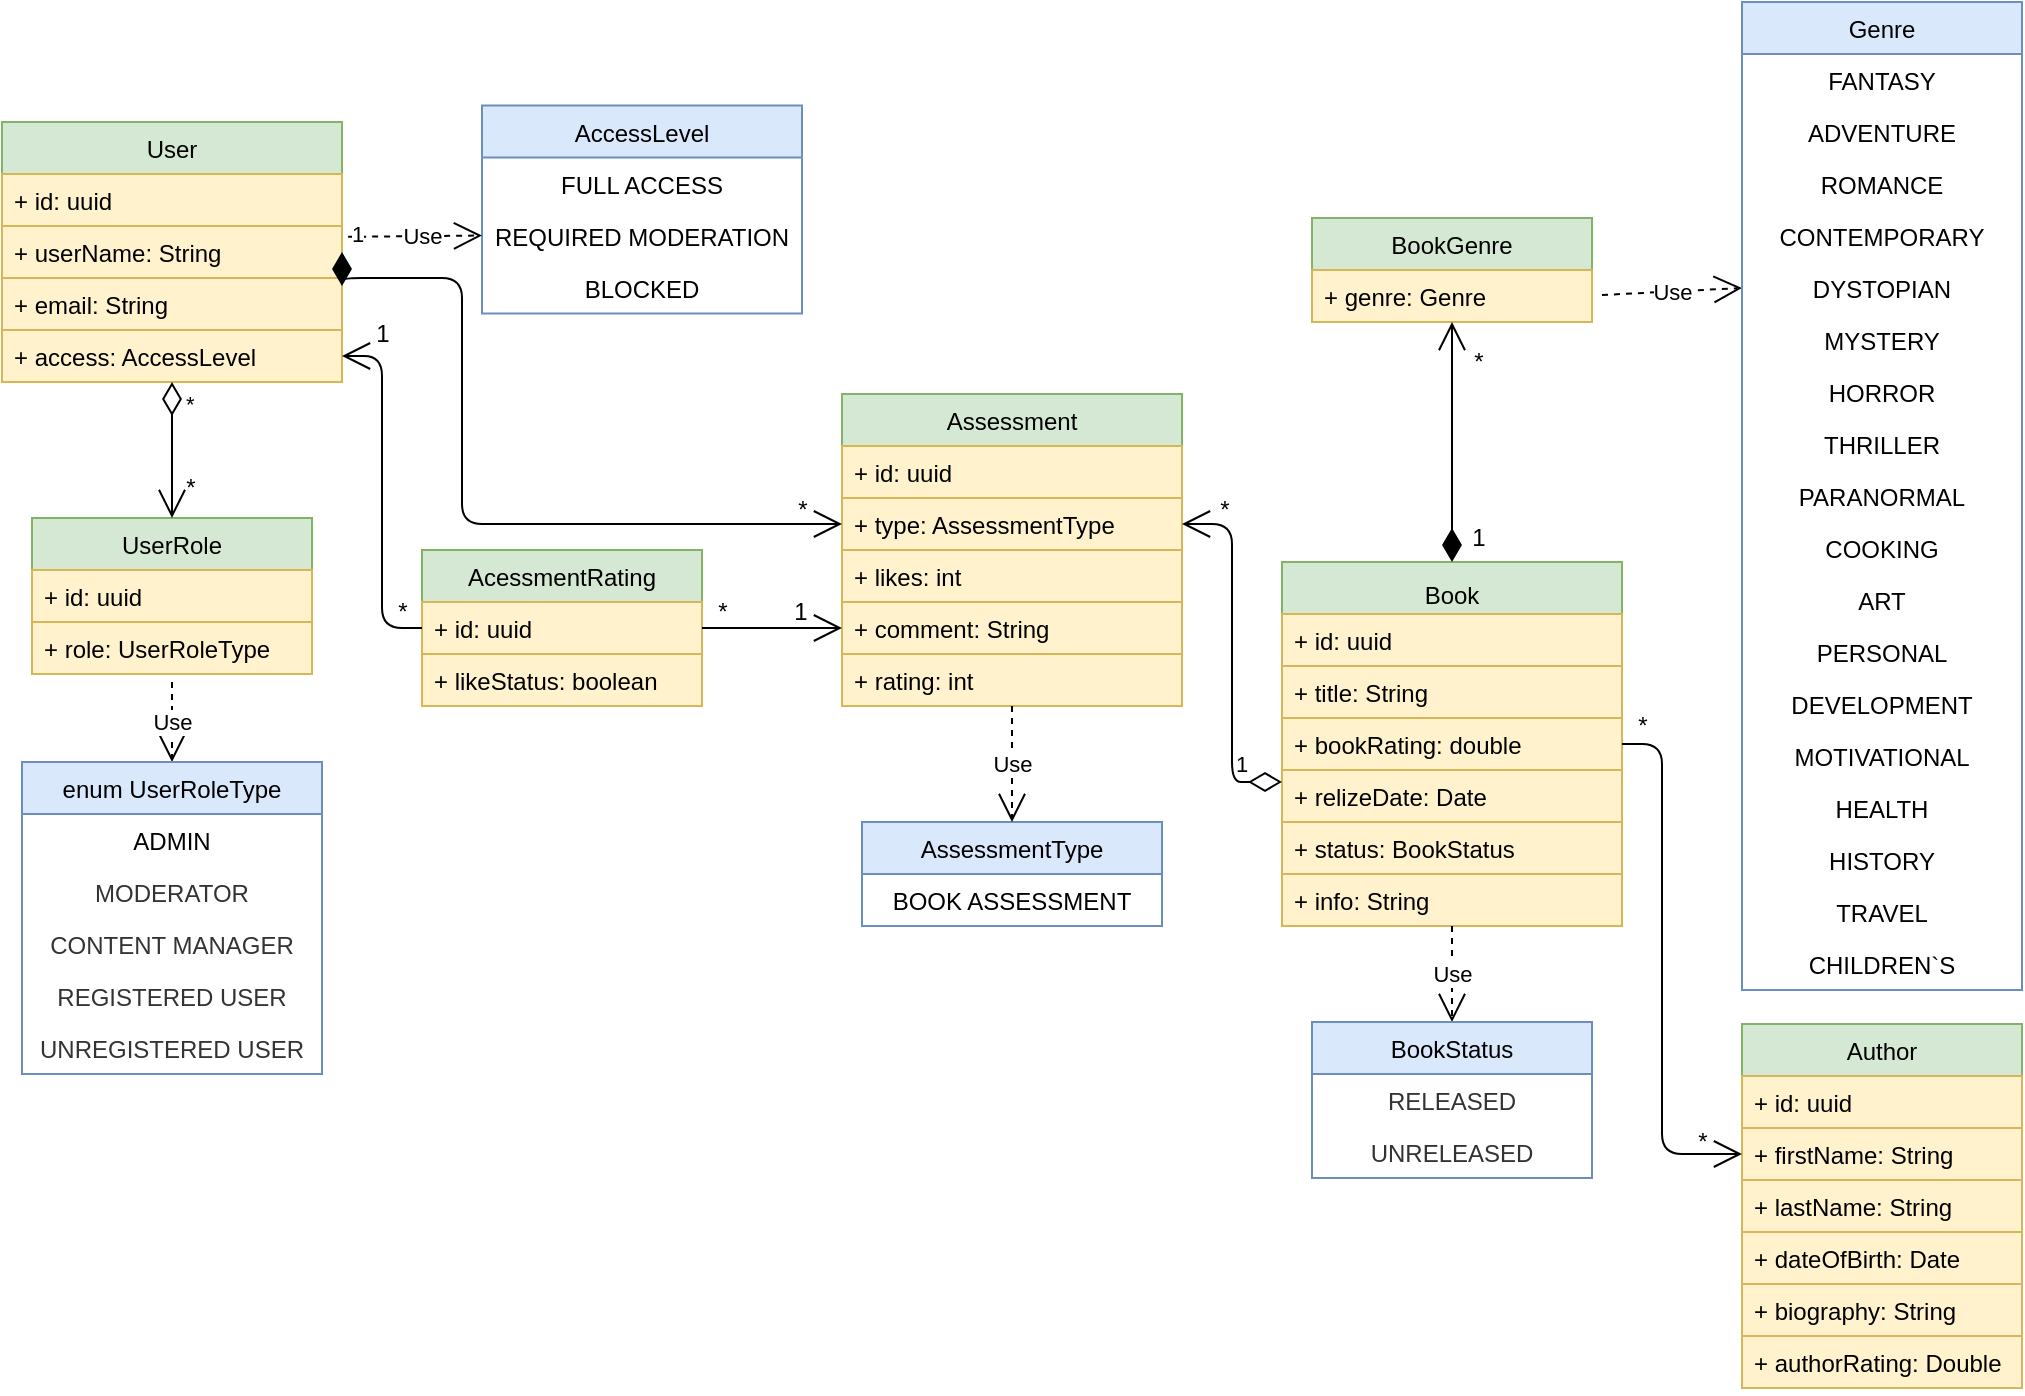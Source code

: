 <mxfile version="13.1.5" type="device"><diagram id="C5RBs43oDa-KdzZeNtuy" name="Page-1"><mxGraphModel dx="496" dy="264" grid="1" gridSize="10" guides="1" tooltips="1" connect="1" arrows="1" fold="1" page="1" pageScale="1" pageWidth="3300" pageHeight="4681" background="#ffffff" math="0" shadow="0"><root><mxCell id="WIyWlLk6GJQsqaUBKTNV-0"/><mxCell id="WIyWlLk6GJQsqaUBKTNV-1" parent="WIyWlLk6GJQsqaUBKTNV-0"/><mxCell id="NkWNaz2IbCMXH4-31PoG-0" value="User" style="swimlane;fontStyle=0;childLayout=stackLayout;horizontal=1;startSize=26;fillColor=#d5e8d4;horizontalStack=0;resizeParent=1;resizeParentMax=0;resizeLast=0;collapsible=1;marginBottom=0;strokeColor=#82b366;" parent="WIyWlLk6GJQsqaUBKTNV-1" vertex="1"><mxGeometry x="40" y="110" width="170" height="130" as="geometry"/></mxCell><mxCell id="NkWNaz2IbCMXH4-31PoG-1" value="+ id: uuid" style="text;strokeColor=#d6b656;fillColor=#fff2cc;align=left;verticalAlign=top;spacingLeft=4;spacingRight=4;overflow=hidden;rotatable=0;points=[[0,0.5],[1,0.5]];portConstraint=eastwest;" parent="NkWNaz2IbCMXH4-31PoG-0" vertex="1"><mxGeometry y="26" width="170" height="26" as="geometry"/></mxCell><mxCell id="NkWNaz2IbCMXH4-31PoG-2" value="+ userName: String&#10;" style="text;strokeColor=#d6b656;fillColor=#fff2cc;align=left;verticalAlign=top;spacingLeft=4;spacingRight=4;overflow=hidden;rotatable=0;points=[[0,0.5],[1,0.5]];portConstraint=eastwest;" parent="NkWNaz2IbCMXH4-31PoG-0" vertex="1"><mxGeometry y="52" width="170" height="26" as="geometry"/></mxCell><mxCell id="NkWNaz2IbCMXH4-31PoG-3" value="+ email: String" style="text;strokeColor=#d6b656;fillColor=#fff2cc;align=left;verticalAlign=top;spacingLeft=4;spacingRight=4;overflow=hidden;rotatable=0;points=[[0,0.5],[1,0.5]];portConstraint=eastwest;" parent="NkWNaz2IbCMXH4-31PoG-0" vertex="1"><mxGeometry y="78" width="170" height="26" as="geometry"/></mxCell><mxCell id="0JvoG903P6JIb1he3OIQ-57" value="+ access: AccessLevel" style="text;strokeColor=#d6b656;fillColor=#fff2cc;align=left;verticalAlign=top;spacingLeft=4;spacingRight=4;overflow=hidden;rotatable=0;points=[[0,0.5],[1,0.5]];portConstraint=eastwest;rounded=0;" parent="NkWNaz2IbCMXH4-31PoG-0" vertex="1"><mxGeometry y="104" width="170" height="26" as="geometry"/></mxCell><object label="Book" placeholders="1" id="NkWNaz2IbCMXH4-31PoG-4"><mxCell style="swimlane;fontStyle=0;childLayout=stackLayout;horizontal=1;startSize=26;fillColor=#d5e8d4;horizontalStack=0;resizeParent=1;resizeParentMax=0;resizeLast=0;collapsible=1;marginBottom=0;strokeColor=#82b366;gradientColor=none;swimlaneFillColor=none;verticalAlign=bottom;labelPadding=0;" parent="WIyWlLk6GJQsqaUBKTNV-1" vertex="1"><mxGeometry x="680" y="330" width="170" height="182" as="geometry"><mxRectangle x="20" y="320" width="60" height="26" as="alternateBounds"/></mxGeometry></mxCell></object><mxCell id="NkWNaz2IbCMXH4-31PoG-5" value="+ id: uuid" style="text;strokeColor=#d6b656;fillColor=#fff2cc;align=left;verticalAlign=top;spacingLeft=4;spacingRight=4;overflow=hidden;rotatable=0;points=[[0,0.5],[1,0.5]];portConstraint=eastwest;" parent="NkWNaz2IbCMXH4-31PoG-4" vertex="1"><mxGeometry y="26" width="170" height="26" as="geometry"/></mxCell><mxCell id="NkWNaz2IbCMXH4-31PoG-6" value="+ title: String" style="text;strokeColor=#d6b656;fillColor=#fff2cc;align=left;verticalAlign=top;spacingLeft=4;spacingRight=4;overflow=hidden;rotatable=0;points=[[0,0.5],[1,0.5]];portConstraint=eastwest;" parent="NkWNaz2IbCMXH4-31PoG-4" vertex="1"><mxGeometry y="52" width="170" height="26" as="geometry"/></mxCell><mxCell id="NkWNaz2IbCMXH4-31PoG-7" value="+ bookRating: double" style="text;strokeColor=#d6b656;fillColor=#fff2cc;align=left;verticalAlign=top;spacingLeft=4;spacingRight=4;overflow=hidden;rotatable=0;points=[[0,0.5],[1,0.5]];portConstraint=eastwest;" parent="NkWNaz2IbCMXH4-31PoG-4" vertex="1"><mxGeometry y="78" width="170" height="26" as="geometry"/></mxCell><mxCell id="NkWNaz2IbCMXH4-31PoG-24" value="+ relizeDate: Date" style="text;strokeColor=#d6b656;fillColor=#fff2cc;align=left;verticalAlign=top;spacingLeft=4;spacingRight=4;overflow=hidden;rotatable=0;points=[[0,0.5],[1,0.5]];portConstraint=eastwest;startSize=26;" parent="NkWNaz2IbCMXH4-31PoG-4" vertex="1"><mxGeometry y="104" width="170" height="26" as="geometry"/></mxCell><mxCell id="0JvoG903P6JIb1he3OIQ-18" value="+ status: BookStatus" style="text;strokeColor=#d6b656;fillColor=#fff2cc;align=left;verticalAlign=top;spacingLeft=4;spacingRight=4;overflow=hidden;rotatable=0;points=[[0,0.5],[1,0.5]];portConstraint=eastwest;rounded=0;labelBackgroundColor=none;" parent="NkWNaz2IbCMXH4-31PoG-4" vertex="1"><mxGeometry y="130" width="170" height="26" as="geometry"/></mxCell><mxCell id="0JvoG903P6JIb1he3OIQ-22" value="+ info: String&#10;" style="text;strokeColor=#d6b656;fillColor=#fff2cc;align=left;verticalAlign=top;spacingLeft=4;spacingRight=4;overflow=hidden;rotatable=0;points=[[0,0.5],[1,0.5]];portConstraint=eastwest;rounded=0;labelBackgroundColor=none;" parent="NkWNaz2IbCMXH4-31PoG-4" vertex="1"><mxGeometry y="156" width="170" height="26" as="geometry"/></mxCell><mxCell id="NkWNaz2IbCMXH4-31PoG-33" value="Use" style="endArrow=open;endSize=12;dashed=1;html=1;" parent="WIyWlLk6GJQsqaUBKTNV-1" target="NkWNaz2IbCMXH4-31PoG-26" edge="1"><mxGeometry width="160" relative="1" as="geometry"><mxPoint x="125" y="390" as="sourcePoint"/><mxPoint x="200" y="472" as="targetPoint"/><Array as="points"/></mxGeometry></mxCell><mxCell id="0JvoG903P6JIb1he3OIQ-75" value="AcessmentRating" style="swimlane;fontStyle=0;childLayout=stackLayout;horizontal=1;startSize=26;fillColor=#d5e8d4;horizontalStack=0;resizeParent=1;resizeParentMax=0;resizeLast=0;collapsible=1;marginBottom=0;rounded=0;align=center;strokeColor=#82b366;" parent="WIyWlLk6GJQsqaUBKTNV-1" vertex="1"><mxGeometry x="250" y="324" width="140" height="78" as="geometry"/></mxCell><mxCell id="0JvoG903P6JIb1he3OIQ-76" value="+ id: uuid" style="text;strokeColor=#d6b656;fillColor=#fff2cc;align=left;verticalAlign=top;spacingLeft=4;spacingRight=4;overflow=hidden;rotatable=0;points=[[0,0.5],[1,0.5]];portConstraint=eastwest;" parent="0JvoG903P6JIb1he3OIQ-75" vertex="1"><mxGeometry y="26" width="140" height="26" as="geometry"/></mxCell><mxCell id="0JvoG903P6JIb1he3OIQ-77" value="+ likeStatus: boolean" style="text;strokeColor=#d6b656;fillColor=#fff2cc;align=left;verticalAlign=top;spacingLeft=4;spacingRight=4;overflow=hidden;rotatable=0;points=[[0,0.5],[1,0.5]];portConstraint=eastwest;" parent="0JvoG903P6JIb1he3OIQ-75" vertex="1"><mxGeometry y="52" width="140" height="26" as="geometry"/></mxCell><mxCell id="NkWNaz2IbCMXH4-31PoG-53" value="Use" style="endArrow=open;endSize=12;dashed=1;html=1;entryX=0.5;entryY=0;entryDx=0;entryDy=0;exitX=0.5;exitY=1;exitDx=0;exitDy=0;" parent="WIyWlLk6GJQsqaUBKTNV-1" source="NkWNaz2IbCMXH4-31PoG-4" target="NkWNaz2IbCMXH4-31PoG-34" edge="1"><mxGeometry width="160" relative="1" as="geometry"><mxPoint x="765" y="540" as="sourcePoint"/><mxPoint x="580" y="790" as="targetPoint"/></mxGeometry></mxCell><mxCell id="0JvoG903P6JIb1he3OIQ-0" value="BookGenre" style="swimlane;fontStyle=0;childLayout=stackLayout;horizontal=1;startSize=26;fillColor=#d5e8d4;horizontalStack=0;resizeParent=1;resizeParentMax=0;resizeLast=0;collapsible=1;marginBottom=0;strokeColor=#82b366;" parent="WIyWlLk6GJQsqaUBKTNV-1" vertex="1"><mxGeometry x="695" y="158" width="140" height="52" as="geometry"/></mxCell><mxCell id="0JvoG903P6JIb1he3OIQ-2" value="+ genre: Genre" style="text;strokeColor=#d6b656;fillColor=#fff2cc;align=left;verticalAlign=top;spacingLeft=4;spacingRight=4;overflow=hidden;rotatable=0;points=[[0,0.5],[1,0.5]];portConstraint=eastwest;" parent="0JvoG903P6JIb1he3OIQ-0" vertex="1"><mxGeometry y="26" width="140" height="26" as="geometry"/></mxCell><mxCell id="0JvoG903P6JIb1he3OIQ-20" value="Use" style="endArrow=open;endSize=12;dashed=1;html=1;fontColor=#000000;entryX=0;entryY=0.5;entryDx=0;entryDy=0;" parent="WIyWlLk6GJQsqaUBKTNV-1" target="0JvoG903P6JIb1he3OIQ-12" edge="1"><mxGeometry width="160" relative="1" as="geometry"><mxPoint x="840" y="196.5" as="sourcePoint"/><mxPoint x="890" y="196.5" as="targetPoint"/></mxGeometry></mxCell><mxCell id="0JvoG903P6JIb1he3OIQ-8" value="Genre" style="swimlane;fontStyle=0;childLayout=stackLayout;horizontal=1;startSize=26;fillColor=#dae8fc;horizontalStack=0;resizeParent=1;resizeParentMax=0;resizeLast=0;collapsible=1;marginBottom=0;align=center;strokeColor=#6c8ebf;" parent="WIyWlLk6GJQsqaUBKTNV-1" vertex="1"><mxGeometry x="910" y="50" width="140" height="494" as="geometry"/></mxCell><mxCell id="0JvoG903P6JIb1he3OIQ-10" value="FANTASY" style="text;strokeColor=none;fillColor=none;align=center;verticalAlign=top;spacingLeft=4;spacingRight=4;overflow=hidden;rotatable=0;points=[[0,0.5],[1,0.5]];portConstraint=eastwest;" parent="0JvoG903P6JIb1he3OIQ-8" vertex="1"><mxGeometry y="26" width="140" height="26" as="geometry"/></mxCell><mxCell id="0JvoG903P6JIb1he3OIQ-17" value="ADVENTURE" style="text;align=center;fontStyle=0;verticalAlign=middle;spacingLeft=3;spacingRight=3;strokeColor=none;rotatable=0;points=[[0,0.5],[1,0.5]];portConstraint=eastwest;" parent="0JvoG903P6JIb1he3OIQ-8" vertex="1"><mxGeometry y="52" width="140" height="26" as="geometry"/></mxCell><mxCell id="0JvoG903P6JIb1he3OIQ-16" value="ROMANCE" style="text;align=center;fontStyle=0;verticalAlign=middle;spacingLeft=3;spacingRight=3;strokeColor=none;rotatable=0;points=[[0,0.5],[1,0.5]];portConstraint=eastwest;" parent="0JvoG903P6JIb1he3OIQ-8" vertex="1"><mxGeometry y="78" width="140" height="26" as="geometry"/></mxCell><mxCell id="0JvoG903P6JIb1he3OIQ-15" value="CONTEMPORARY" style="text;align=center;fontStyle=0;verticalAlign=middle;spacingLeft=3;spacingRight=3;strokeColor=none;rotatable=0;points=[[0,0.5],[1,0.5]];portConstraint=eastwest;" parent="0JvoG903P6JIb1he3OIQ-8" vertex="1"><mxGeometry y="104" width="140" height="26" as="geometry"/></mxCell><mxCell id="0JvoG903P6JIb1he3OIQ-12" value="DYSTOPIAN" style="text;align=center;fontStyle=0;verticalAlign=middle;spacingLeft=3;spacingRight=3;strokeColor=none;rotatable=0;points=[[0,0.5],[1,0.5]];portConstraint=eastwest;" parent="0JvoG903P6JIb1he3OIQ-8" vertex="1"><mxGeometry y="130" width="140" height="26" as="geometry"/></mxCell><mxCell id="0JvoG903P6JIb1he3OIQ-13" value="MYSTERY" style="text;align=center;fontStyle=0;verticalAlign=middle;spacingLeft=3;spacingRight=3;strokeColor=none;rotatable=0;points=[[0,0.5],[1,0.5]];portConstraint=eastwest;" parent="0JvoG903P6JIb1he3OIQ-8" vertex="1"><mxGeometry y="156" width="140" height="26" as="geometry"/></mxCell><mxCell id="0JvoG903P6JIb1he3OIQ-14" value="HORROR" style="text;align=center;fontStyle=0;verticalAlign=middle;spacingLeft=3;spacingRight=3;strokeColor=none;rotatable=0;points=[[0,0.5],[1,0.5]];portConstraint=eastwest;" parent="0JvoG903P6JIb1he3OIQ-8" vertex="1"><mxGeometry y="182" width="140" height="26" as="geometry"/></mxCell><mxCell id="xqZXyuI7k6CZkTZOWcet-1" value="THRILLER" style="text;strokeColor=none;fillColor=none;align=center;verticalAlign=top;spacingLeft=4;spacingRight=4;overflow=hidden;rotatable=0;points=[[0,0.5],[1,0.5]];portConstraint=eastwest;" parent="0JvoG903P6JIb1he3OIQ-8" vertex="1"><mxGeometry y="208" width="140" height="26" as="geometry"/></mxCell><mxCell id="xqZXyuI7k6CZkTZOWcet-3" value="PARANORMAL" style="text;strokeColor=none;fillColor=none;align=center;verticalAlign=top;spacingLeft=4;spacingRight=4;overflow=hidden;rotatable=0;points=[[0,0.5],[1,0.5]];portConstraint=eastwest;" parent="0JvoG903P6JIb1he3OIQ-8" vertex="1"><mxGeometry y="234" width="140" height="26" as="geometry"/></mxCell><mxCell id="xqZXyuI7k6CZkTZOWcet-2" value="COOKING" style="text;strokeColor=none;fillColor=none;align=center;verticalAlign=top;spacingLeft=4;spacingRight=4;overflow=hidden;rotatable=0;points=[[0,0.5],[1,0.5]];portConstraint=eastwest;" parent="0JvoG903P6JIb1he3OIQ-8" vertex="1"><mxGeometry y="260" width="140" height="26" as="geometry"/></mxCell><mxCell id="xqZXyuI7k6CZkTZOWcet-4" value="ART" style="text;strokeColor=none;fillColor=none;align=center;verticalAlign=top;spacingLeft=4;spacingRight=4;overflow=hidden;rotatable=0;points=[[0,0.5],[1,0.5]];portConstraint=eastwest;" parent="0JvoG903P6JIb1he3OIQ-8" vertex="1"><mxGeometry y="286" width="140" height="26" as="geometry"/></mxCell><mxCell id="xqZXyuI7k6CZkTZOWcet-6" value="PERSONAL" style="text;strokeColor=none;fillColor=none;align=center;verticalAlign=top;spacingLeft=4;spacingRight=4;overflow=hidden;rotatable=0;points=[[0,0.5],[1,0.5]];portConstraint=eastwest;" parent="0JvoG903P6JIb1he3OIQ-8" vertex="1"><mxGeometry y="312" width="140" height="26" as="geometry"/></mxCell><mxCell id="xqZXyuI7k6CZkTZOWcet-8" value="DEVELOPMENT" style="text;strokeColor=none;fillColor=none;align=center;verticalAlign=top;spacingLeft=4;spacingRight=4;overflow=hidden;rotatable=0;points=[[0,0.5],[1,0.5]];portConstraint=eastwest;" parent="0JvoG903P6JIb1he3OIQ-8" vertex="1"><mxGeometry y="338" width="140" height="26" as="geometry"/></mxCell><mxCell id="xqZXyuI7k6CZkTZOWcet-7" value="MOTIVATIONAL" style="text;strokeColor=none;fillColor=none;align=center;verticalAlign=top;spacingLeft=4;spacingRight=4;overflow=hidden;rotatable=0;points=[[0,0.5],[1,0.5]];portConstraint=eastwest;" parent="0JvoG903P6JIb1he3OIQ-8" vertex="1"><mxGeometry y="364" width="140" height="26" as="geometry"/></mxCell><mxCell id="xqZXyuI7k6CZkTZOWcet-5" value="HEALTH" style="text;strokeColor=none;fillColor=none;align=center;verticalAlign=top;spacingLeft=4;spacingRight=4;overflow=hidden;rotatable=0;points=[[0,0.5],[1,0.5]];portConstraint=eastwest;" parent="0JvoG903P6JIb1he3OIQ-8" vertex="1"><mxGeometry y="390" width="140" height="26" as="geometry"/></mxCell><mxCell id="0JvoG903P6JIb1he3OIQ-11" value="HISTORY" style="text;strokeColor=none;fillColor=none;align=center;verticalAlign=top;spacingLeft=4;spacingRight=4;overflow=hidden;rotatable=0;points=[[0,0.5],[1,0.5]];portConstraint=eastwest;" parent="0JvoG903P6JIb1he3OIQ-8" vertex="1"><mxGeometry y="416" width="140" height="26" as="geometry"/></mxCell><mxCell id="xqZXyuI7k6CZkTZOWcet-10" value="TRAVEL" style="text;strokeColor=none;fillColor=none;align=center;verticalAlign=top;spacingLeft=4;spacingRight=4;overflow=hidden;rotatable=0;points=[[0,0.5],[1,0.5]];portConstraint=eastwest;" parent="0JvoG903P6JIb1he3OIQ-8" vertex="1"><mxGeometry y="442" width="140" height="26" as="geometry"/></mxCell><mxCell id="xqZXyuI7k6CZkTZOWcet-9" value="CHILDREN`S" style="text;strokeColor=none;fillColor=none;align=center;verticalAlign=top;spacingLeft=4;spacingRight=4;overflow=hidden;rotatable=0;points=[[0,0.5],[1,0.5]];portConstraint=eastwest;" parent="0JvoG903P6JIb1he3OIQ-8" vertex="1"><mxGeometry y="468" width="140" height="26" as="geometry"/></mxCell><mxCell id="0JvoG903P6JIb1he3OIQ-38" value="Assessment" style="swimlane;fontStyle=0;childLayout=stackLayout;horizontal=1;startSize=26;fillColor=#d5e8d4;horizontalStack=0;resizeParent=1;resizeParentMax=0;resizeLast=0;collapsible=1;marginBottom=0;rounded=0;strokeColor=#82b366;" parent="WIyWlLk6GJQsqaUBKTNV-1" vertex="1"><mxGeometry x="460" y="246" width="170" height="156" as="geometry"/></mxCell><mxCell id="0JvoG903P6JIb1he3OIQ-53" value="+ id: uuid" style="text;strokeColor=#d6b656;fillColor=#fff2cc;align=left;verticalAlign=top;spacingLeft=4;spacingRight=4;overflow=hidden;rotatable=0;points=[[0,0.5],[1,0.5]];portConstraint=eastwest;rounded=0;" parent="0JvoG903P6JIb1he3OIQ-38" vertex="1"><mxGeometry y="26" width="170" height="26" as="geometry"/></mxCell><mxCell id="0JvoG903P6JIb1he3OIQ-54" value="+ type: AssessmentType" style="text;strokeColor=#d6b656;fillColor=#fff2cc;align=left;verticalAlign=top;spacingLeft=4;spacingRight=4;overflow=hidden;rotatable=0;points=[[0,0.5],[1,0.5]];portConstraint=eastwest;rounded=0;" parent="0JvoG903P6JIb1he3OIQ-38" vertex="1"><mxGeometry y="52" width="170" height="26" as="geometry"/></mxCell><mxCell id="0JvoG903P6JIb1he3OIQ-56" value="+ likes: int" style="text;strokeColor=#d6b656;fillColor=#fff2cc;align=left;verticalAlign=top;spacingLeft=4;spacingRight=4;overflow=hidden;rotatable=0;points=[[0,0.5],[1,0.5]];portConstraint=eastwest;rounded=0;" parent="0JvoG903P6JIb1he3OIQ-38" vertex="1"><mxGeometry y="78" width="170" height="26" as="geometry"/></mxCell><mxCell id="0JvoG903P6JIb1he3OIQ-40" value="+ comment: String" style="text;strokeColor=#d6b656;fillColor=#fff2cc;align=left;verticalAlign=top;spacingLeft=4;spacingRight=4;overflow=hidden;rotatable=0;points=[[0,0.5],[1,0.5]];portConstraint=eastwest;" parent="0JvoG903P6JIb1he3OIQ-38" vertex="1"><mxGeometry y="104" width="170" height="26" as="geometry"/></mxCell><mxCell id="0JvoG903P6JIb1he3OIQ-39" value="+ rating: int" style="text;strokeColor=#d6b656;fillColor=#fff2cc;align=left;verticalAlign=top;spacingLeft=4;spacingRight=4;overflow=hidden;rotatable=0;points=[[0,0.5],[1,0.5]];portConstraint=eastwest;" parent="0JvoG903P6JIb1he3OIQ-38" vertex="1"><mxGeometry y="130" width="170" height="26" as="geometry"/></mxCell><mxCell id="0JvoG903P6JIb1he3OIQ-49" value="" style="endArrow=open;html=1;endSize=12;startArrow=diamondThin;startSize=14;startFill=1;edgeStyle=orthogonalEdgeStyle;align=left;verticalAlign=bottom;fontColor=#000000;entryX=0.5;entryY=1;entryDx=0;entryDy=0;exitX=0.5;exitY=0;exitDx=0;exitDy=0;" parent="WIyWlLk6GJQsqaUBKTNV-1" source="NkWNaz2IbCMXH4-31PoG-4" target="0JvoG903P6JIb1he3OIQ-0" edge="1"><mxGeometry x="-1" y="3" relative="1" as="geometry"><mxPoint x="702" y="290" as="sourcePoint"/><mxPoint x="765" y="320" as="targetPoint"/><Array as="points"/></mxGeometry></mxCell><mxCell id="0JvoG903P6JIb1he3OIQ-51" value="*" style="text;html=1;align=center;verticalAlign=middle;resizable=0;points=[];autosize=1;" parent="WIyWlLk6GJQsqaUBKTNV-1" vertex="1"><mxGeometry x="768" y="220" width="20" height="20" as="geometry"/></mxCell><mxCell id="0JvoG903P6JIb1he3OIQ-52" value="1" style="text;html=1;align=center;verticalAlign=middle;resizable=0;points=[];autosize=1;" parent="WIyWlLk6GJQsqaUBKTNV-1" vertex="1"><mxGeometry x="768" y="308" width="20" height="20" as="geometry"/></mxCell><mxCell id="0JvoG903P6JIb1he3OIQ-58" value="AccessLevel" style="swimlane;fontStyle=0;childLayout=stackLayout;horizontal=1;startSize=26;fillColor=#dae8fc;horizontalStack=0;resizeParent=1;resizeParentMax=0;resizeLast=0;collapsible=1;marginBottom=0;rounded=0;strokeColor=#6c8ebf;" parent="WIyWlLk6GJQsqaUBKTNV-1" vertex="1"><mxGeometry x="280" y="101.76" width="160" height="104" as="geometry"/></mxCell><mxCell id="0JvoG903P6JIb1he3OIQ-59" value="FULL ACCESS" style="text;strokeColor=none;fillColor=none;align=center;verticalAlign=top;spacingLeft=4;spacingRight=4;overflow=hidden;rotatable=0;points=[[0,0.5],[1,0.5]];portConstraint=eastwest;" parent="0JvoG903P6JIb1he3OIQ-58" vertex="1"><mxGeometry y="26" width="160" height="26" as="geometry"/></mxCell><mxCell id="0JvoG903P6JIb1he3OIQ-60" value="REQUIRED MODERATION" style="text;strokeColor=none;fillColor=none;align=center;verticalAlign=top;spacingLeft=4;spacingRight=4;overflow=hidden;rotatable=0;points=[[0,0.5],[1,0.5]];portConstraint=eastwest;" parent="0JvoG903P6JIb1he3OIQ-58" vertex="1"><mxGeometry y="52" width="160" height="26" as="geometry"/></mxCell><mxCell id="0JvoG903P6JIb1he3OIQ-66" value="BLOCKED" style="text;strokeColor=none;fillColor=none;align=center;verticalAlign=top;spacingLeft=4;spacingRight=4;overflow=hidden;rotatable=0;points=[[0,0.5],[1,0.5]];portConstraint=eastwest;rounded=0;" parent="0JvoG903P6JIb1he3OIQ-58" vertex="1"><mxGeometry y="78" width="160" height="26" as="geometry"/></mxCell><mxCell id="0JvoG903P6JIb1he3OIQ-67" value="Use" style="endArrow=open;endSize=12;dashed=1;html=1;fontColor=#000000;entryX=0;entryY=0.5;entryDx=0;entryDy=0;exitX=1.018;exitY=0.208;exitDx=0;exitDy=0;exitPerimeter=0;" parent="WIyWlLk6GJQsqaUBKTNV-1" source="NkWNaz2IbCMXH4-31PoG-2" target="0JvoG903P6JIb1he3OIQ-60" edge="1"><mxGeometry x="0.104" width="160" relative="1" as="geometry"><mxPoint x="210" y="160" as="sourcePoint"/><mxPoint x="200" y="680" as="targetPoint"/><mxPoint as="offset"/></mxGeometry></mxCell><mxCell id="0JvoG903P6JIb1he3OIQ-68" value="AssessmentType" style="swimlane;fontStyle=0;childLayout=stackLayout;horizontal=1;startSize=26;fillColor=#dae8fc;horizontalStack=0;resizeParent=1;resizeParentMax=0;resizeLast=0;collapsible=1;marginBottom=0;rounded=0;align=center;strokeColor=#6c8ebf;" parent="WIyWlLk6GJQsqaUBKTNV-1" vertex="1"><mxGeometry x="470" y="460" width="150" height="52" as="geometry"/></mxCell><mxCell id="0JvoG903P6JIb1he3OIQ-69" value="BOOK ASSESSMENT" style="text;strokeColor=none;fillColor=none;align=center;verticalAlign=top;spacingLeft=4;spacingRight=4;overflow=hidden;rotatable=0;points=[[0,0.5],[1,0.5]];portConstraint=eastwest;" parent="0JvoG903P6JIb1he3OIQ-68" vertex="1"><mxGeometry y="26" width="150" height="26" as="geometry"/></mxCell><mxCell id="0JvoG903P6JIb1he3OIQ-72" value="Use" style="endArrow=open;endSize=12;dashed=1;html=1;fontColor=#000000;exitX=0.5;exitY=1;exitDx=0;exitDy=0;entryX=0.5;entryY=0;entryDx=0;entryDy=0;" parent="WIyWlLk6GJQsqaUBKTNV-1" source="0JvoG903P6JIb1he3OIQ-38" target="0JvoG903P6JIb1he3OIQ-68" edge="1"><mxGeometry width="160" relative="1" as="geometry"><mxPoint x="230" y="680" as="sourcePoint"/><mxPoint x="390" y="680" as="targetPoint"/></mxGeometry></mxCell><mxCell id="0JvoG903P6JIb1he3OIQ-83" value="*&amp;nbsp; &amp;nbsp; &amp;nbsp; &amp;nbsp; &amp;nbsp; 1" style="text;html=1;align=center;verticalAlign=middle;resizable=0;points=[];autosize=1;" parent="WIyWlLk6GJQsqaUBKTNV-1" vertex="1"><mxGeometry x="390" y="345" width="60" height="20" as="geometry"/></mxCell><mxCell id="0JvoG903P6JIb1he3OIQ-88" value="1" style="endArrow=open;html=1;endSize=12;startArrow=diamondThin;startSize=14;startFill=0;edgeStyle=orthogonalEdgeStyle;align=left;verticalAlign=bottom;fontColor=#000000;exitX=0;exitY=0.231;exitDx=0;exitDy=0;exitPerimeter=0;entryX=1;entryY=0.5;entryDx=0;entryDy=0;" parent="WIyWlLk6GJQsqaUBKTNV-1" source="NkWNaz2IbCMXH4-31PoG-24" target="0JvoG903P6JIb1he3OIQ-54" edge="1"><mxGeometry x="-0.719" relative="1" as="geometry"><mxPoint x="340" y="680" as="sourcePoint"/><mxPoint x="630" y="346.833" as="targetPoint"/><mxPoint as="offset"/></mxGeometry></mxCell><mxCell id="0JvoG903P6JIb1he3OIQ-89" value="*" style="text;html=1;align=center;verticalAlign=middle;resizable=0;points=[];autosize=1;" parent="WIyWlLk6GJQsqaUBKTNV-1" vertex="1"><mxGeometry x="641" y="294" width="20" height="20" as="geometry"/></mxCell><mxCell id="NdmiTD47YaoOj6o7khui-1" value="1" style="text;html=1;align=center;verticalAlign=middle;resizable=0;points=[];autosize=1;" parent="WIyWlLk6GJQsqaUBKTNV-1" vertex="1"><mxGeometry x="220" y="205.76" width="20" height="20" as="geometry"/></mxCell><mxCell id="RKTJFAKrsia5yZ7i2KP7-4" value="*" style="text;html=1;align=center;verticalAlign=middle;resizable=0;points=[];autosize=1;" parent="WIyWlLk6GJQsqaUBKTNV-1" vertex="1"><mxGeometry x="230" y="345" width="20" height="20" as="geometry"/></mxCell><mxCell id="RKTJFAKrsia5yZ7i2KP7-5" value="" style="endArrow=open;endFill=1;endSize=12;html=1;entryX=1;entryY=0.5;entryDx=0;entryDy=0;exitX=0;exitY=0.5;exitDx=0;exitDy=0;" parent="WIyWlLk6GJQsqaUBKTNV-1" source="0JvoG903P6JIb1he3OIQ-76" target="0JvoG903P6JIb1he3OIQ-57" edge="1"><mxGeometry width="160" relative="1" as="geometry"><mxPoint x="220" y="303.71" as="sourcePoint"/><mxPoint x="380" y="303.71" as="targetPoint"/><Array as="points"><mxPoint x="230" y="363"/><mxPoint x="230" y="300"/><mxPoint x="230" y="227"/></Array></mxGeometry></mxCell><mxCell id="RKTJFAKrsia5yZ7i2KP7-6" value="" style="endArrow=open;endFill=1;endSize=12;html=1;exitX=1;exitY=0.5;exitDx=0;exitDy=0;entryX=0;entryY=0.5;entryDx=0;entryDy=0;" parent="WIyWlLk6GJQsqaUBKTNV-1" source="0JvoG903P6JIb1he3OIQ-76" target="0JvoG903P6JIb1he3OIQ-40" edge="1"><mxGeometry width="160" relative="1" as="geometry"><mxPoint x="370" y="310" as="sourcePoint"/><mxPoint x="530" y="310" as="targetPoint"/></mxGeometry></mxCell><mxCell id="RKTJFAKrsia5yZ7i2KP7-7" value="1" style="endArrow=open;html=1;endSize=12;startArrow=diamondThin;startSize=14;startFill=1;edgeStyle=orthogonalEdgeStyle;align=left;verticalAlign=bottom;entryX=0;entryY=0.5;entryDx=0;entryDy=0;exitX=1;exitY=0.5;exitDx=0;exitDy=0;" parent="WIyWlLk6GJQsqaUBKTNV-1" source="NkWNaz2IbCMXH4-31PoG-0" target="0JvoG903P6JIb1he3OIQ-54" edge="1"><mxGeometry x="-1" y="3" relative="1" as="geometry"><mxPoint x="270" y="210" as="sourcePoint"/><mxPoint x="430" y="225.76" as="targetPoint"/><Array as="points"><mxPoint x="270" y="188"/><mxPoint x="270" y="311"/></Array></mxGeometry></mxCell><mxCell id="RKTJFAKrsia5yZ7i2KP7-8" value="*" style="text;html=1;align=center;verticalAlign=middle;resizable=0;points=[];autosize=1;" parent="WIyWlLk6GJQsqaUBKTNV-1" vertex="1"><mxGeometry x="430" y="294" width="20" height="20" as="geometry"/></mxCell><mxCell id="NkWNaz2IbCMXH4-31PoG-34" value="BookStatus" style="swimlane;fontStyle=0;childLayout=stackLayout;horizontal=1;startSize=26;fillColor=#dae8fc;horizontalStack=0;resizeParent=1;resizeParentMax=0;resizeLast=0;collapsible=1;marginBottom=0;align=center;strokeColor=#6c8ebf;" parent="WIyWlLk6GJQsqaUBKTNV-1" vertex="1"><mxGeometry x="695" y="560" width="140" height="78" as="geometry"/></mxCell><mxCell id="NkWNaz2IbCMXH4-31PoG-35" value="RELEASED" style="text;strokeColor=none;fillColor=none;align=center;verticalAlign=top;spacingLeft=4;spacingRight=4;overflow=hidden;rotatable=0;points=[[0,0.5],[1,0.5]];portConstraint=eastwest;fontColor=#333333;" parent="NkWNaz2IbCMXH4-31PoG-34" vertex="1"><mxGeometry y="26" width="140" height="26" as="geometry"/></mxCell><mxCell id="NkWNaz2IbCMXH4-31PoG-36" value="UNRELEASED" style="text;strokeColor=none;fillColor=none;align=center;verticalAlign=top;spacingLeft=4;spacingRight=4;overflow=hidden;rotatable=0;points=[[0,0.5],[1,0.5]];portConstraint=eastwest;fontColor=#333333;" parent="NkWNaz2IbCMXH4-31PoG-34" vertex="1"><mxGeometry y="52" width="140" height="26" as="geometry"/></mxCell><mxCell id="NkWNaz2IbCMXH4-31PoG-38" value="Author" style="swimlane;fontStyle=0;childLayout=stackLayout;horizontal=1;startSize=26;fillColor=#d5e8d4;horizontalStack=0;resizeParent=1;resizeParentMax=0;resizeLast=0;collapsible=1;marginBottom=0;align=center;strokeColor=#82b366;" parent="WIyWlLk6GJQsqaUBKTNV-1" vertex="1"><mxGeometry x="910" y="561" width="140" height="182" as="geometry"/></mxCell><mxCell id="NkWNaz2IbCMXH4-31PoG-39" value="+ id: uuid" style="text;strokeColor=#d6b656;fillColor=#fff2cc;align=left;verticalAlign=top;spacingLeft=4;spacingRight=4;overflow=hidden;rotatable=0;points=[[0,0.5],[1,0.5]];portConstraint=eastwest;" parent="NkWNaz2IbCMXH4-31PoG-38" vertex="1"><mxGeometry y="26" width="140" height="26" as="geometry"/></mxCell><mxCell id="NkWNaz2IbCMXH4-31PoG-40" value="+ firstName: String" style="text;strokeColor=#d6b656;fillColor=#fff2cc;align=left;verticalAlign=top;spacingLeft=4;spacingRight=4;overflow=hidden;rotatable=0;points=[[0,0.5],[1,0.5]];portConstraint=eastwest;" parent="NkWNaz2IbCMXH4-31PoG-38" vertex="1"><mxGeometry y="52" width="140" height="26" as="geometry"/></mxCell><mxCell id="NkWNaz2IbCMXH4-31PoG-41" value="+ lastName: String" style="text;strokeColor=#d6b656;fillColor=#fff2cc;align=left;verticalAlign=top;spacingLeft=4;spacingRight=4;overflow=hidden;rotatable=0;points=[[0,0.5],[1,0.5]];portConstraint=eastwest;" parent="NkWNaz2IbCMXH4-31PoG-38" vertex="1"><mxGeometry y="78" width="140" height="26" as="geometry"/></mxCell><mxCell id="NkWNaz2IbCMXH4-31PoG-42" value="+ dateOfBirth: Date" style="text;strokeColor=#d6b656;fillColor=#fff2cc;align=left;verticalAlign=top;spacingLeft=4;spacingRight=4;overflow=hidden;rotatable=0;points=[[0,0.5],[1,0.5]];portConstraint=eastwest;startSize=26;" parent="NkWNaz2IbCMXH4-31PoG-38" vertex="1"><mxGeometry y="104" width="140" height="26" as="geometry"/></mxCell><mxCell id="Dv_E0NPEymQINrYRE1m2-0" value="+ biography: String" style="text;strokeColor=#d6b656;fillColor=#fff2cc;align=left;verticalAlign=top;spacingLeft=4;spacingRight=4;overflow=hidden;rotatable=0;points=[[0,0.5],[1,0.5]];portConstraint=eastwest;rounded=0;labelBackgroundColor=none;" parent="NkWNaz2IbCMXH4-31PoG-38" vertex="1"><mxGeometry y="130" width="140" height="26" as="geometry"/></mxCell><mxCell id="0JvoG903P6JIb1he3OIQ-21" value="+ authorRating: Double" style="text;strokeColor=#d6b656;fillColor=#fff2cc;align=left;verticalAlign=top;spacingLeft=4;spacingRight=4;overflow=hidden;rotatable=0;points=[[0,0.5],[1,0.5]];portConstraint=eastwest;rounded=0;labelBackgroundColor=none;" parent="NkWNaz2IbCMXH4-31PoG-38" vertex="1"><mxGeometry y="156" width="140" height="26" as="geometry"/></mxCell><mxCell id="xqZXyuI7k6CZkTZOWcet-11" value="" style="endArrow=open;endFill=1;endSize=12;html=1;exitX=1;exitY=0.5;exitDx=0;exitDy=0;entryX=0;entryY=0.5;entryDx=0;entryDy=0;" parent="WIyWlLk6GJQsqaUBKTNV-1" source="NkWNaz2IbCMXH4-31PoG-7" target="NkWNaz2IbCMXH4-31PoG-40" edge="1"><mxGeometry width="160" relative="1" as="geometry"><mxPoint x="820" y="550" as="sourcePoint"/><mxPoint x="980" y="550" as="targetPoint"/><Array as="points"><mxPoint x="870" y="421"/><mxPoint x="870" y="626"/></Array></mxGeometry></mxCell><mxCell id="xqZXyuI7k6CZkTZOWcet-12" value="*" style="text;html=1;align=center;verticalAlign=middle;resizable=0;points=[];autosize=1;" parent="WIyWlLk6GJQsqaUBKTNV-1" vertex="1"><mxGeometry x="850" y="402" width="20" height="20" as="geometry"/></mxCell><mxCell id="xqZXyuI7k6CZkTZOWcet-13" value="*" style="text;html=1;align=center;verticalAlign=middle;resizable=0;points=[];autosize=1;" parent="WIyWlLk6GJQsqaUBKTNV-1" vertex="1"><mxGeometry x="880" y="610" width="20" height="20" as="geometry"/></mxCell><mxCell id="NkWNaz2IbCMXH4-31PoG-26" value="enum UserRoleType" style="swimlane;fontStyle=0;childLayout=stackLayout;horizontal=1;startSize=26;horizontalStack=0;resizeParent=1;resizeParentMax=0;resizeLast=0;collapsible=1;marginBottom=0;align=center;fillColor=#dae8fc;strokeColor=#6c8ebf;" parent="WIyWlLk6GJQsqaUBKTNV-1" vertex="1"><mxGeometry x="50" y="430" width="150" height="156" as="geometry"/></mxCell><mxCell id="NkWNaz2IbCMXH4-31PoG-27" value="ADMIN" style="text;strokeColor=none;fillColor=none;align=center;verticalAlign=middle;spacingLeft=4;spacingRight=4;overflow=hidden;rotatable=0;points=[[0,0.5],[1,0.5]];portConstraint=eastwest;fontColor=#000000;labelBackgroundColor=none;labelBorderColor=none;rounded=0;" parent="NkWNaz2IbCMXH4-31PoG-26" vertex="1"><mxGeometry y="26" width="150" height="26" as="geometry"/></mxCell><mxCell id="NkWNaz2IbCMXH4-31PoG-28" value="MODERATOR" style="text;strokeColor=none;fillColor=none;align=center;verticalAlign=middle;spacingLeft=4;spacingRight=4;overflow=hidden;rotatable=0;points=[[0,0.5],[1,0.5]];portConstraint=eastwest;fontColor=#333333;" parent="NkWNaz2IbCMXH4-31PoG-26" vertex="1"><mxGeometry y="52" width="150" height="26" as="geometry"/></mxCell><mxCell id="NkWNaz2IbCMXH4-31PoG-30" value="CONTENT MANAGER" style="text;strokeColor=none;fillColor=none;align=center;verticalAlign=middle;spacingLeft=4;spacingRight=4;overflow=hidden;rotatable=0;points=[[0,0.5],[1,0.5]];portConstraint=eastwest;startSize=26;fontColor=#333333;" parent="NkWNaz2IbCMXH4-31PoG-26" vertex="1"><mxGeometry y="78" width="150" height="26" as="geometry"/></mxCell><mxCell id="NkWNaz2IbCMXH4-31PoG-31" value="REGISTERED USER" style="text;strokeColor=none;fillColor=none;align=center;verticalAlign=middle;spacingLeft=4;spacingRight=4;overflow=hidden;rotatable=0;points=[[0,0.5],[1,0.5]];portConstraint=eastwest;startSize=26;fontColor=#333333;" parent="NkWNaz2IbCMXH4-31PoG-26" vertex="1"><mxGeometry y="104" width="150" height="26" as="geometry"/></mxCell><mxCell id="NkWNaz2IbCMXH4-31PoG-32" value="UNREGISTERED USER" style="text;strokeColor=none;fillColor=none;align=center;verticalAlign=middle;spacingLeft=4;spacingRight=4;overflow=hidden;rotatable=0;points=[[0,0.5],[1,0.5]];portConstraint=eastwest;startSize=26;fontColor=#333333;" parent="NkWNaz2IbCMXH4-31PoG-26" vertex="1"><mxGeometry y="130" width="150" height="26" as="geometry"/></mxCell><mxCell id="hfWAWHO9lp9vRmdVD3vq-0" value="UserRole" style="swimlane;fontStyle=0;childLayout=stackLayout;horizontal=1;startSize=26;fillColor=#d5e8d4;horizontalStack=0;resizeParent=1;resizeParentMax=0;resizeLast=0;collapsible=1;marginBottom=0;rounded=0;align=center;strokeColor=#82b366;" parent="WIyWlLk6GJQsqaUBKTNV-1" vertex="1"><mxGeometry x="55" y="308" width="140" height="78" as="geometry"/></mxCell><mxCell id="hfWAWHO9lp9vRmdVD3vq-1" value="+ id: uuid" style="text;strokeColor=#d6b656;fillColor=#fff2cc;align=left;verticalAlign=top;spacingLeft=4;spacingRight=4;overflow=hidden;rotatable=0;points=[[0,0.5],[1,0.5]];portConstraint=eastwest;" parent="hfWAWHO9lp9vRmdVD3vq-0" vertex="1"><mxGeometry y="26" width="140" height="26" as="geometry"/></mxCell><mxCell id="RKTJFAKrsia5yZ7i2KP7-1" value="+ role: UserRoleType&#10;" style="text;strokeColor=#d6b656;fillColor=#fff2cc;align=left;verticalAlign=top;spacingLeft=4;spacingRight=4;overflow=hidden;rotatable=0;points=[[0,0.5],[1,0.5]];portConstraint=eastwest;rounded=0;" parent="hfWAWHO9lp9vRmdVD3vq-0" vertex="1"><mxGeometry y="52" width="140" height="26" as="geometry"/></mxCell><mxCell id="hfWAWHO9lp9vRmdVD3vq-3" value="*" style="endArrow=open;html=1;endSize=12;startArrow=diamondThin;startSize=14;startFill=0;edgeStyle=orthogonalEdgeStyle;align=left;verticalAlign=bottom;exitX=0.5;exitY=1;exitDx=0;exitDy=0;entryX=0.5;entryY=0;entryDx=0;entryDy=0;" parent="WIyWlLk6GJQsqaUBKTNV-1" source="NkWNaz2IbCMXH4-31PoG-0" target="hfWAWHO9lp9vRmdVD3vq-0" edge="1"><mxGeometry x="-0.412" y="5" relative="1" as="geometry"><mxPoint x="110" y="294" as="sourcePoint"/><mxPoint x="270" y="294" as="targetPoint"/><mxPoint as="offset"/></mxGeometry></mxCell><mxCell id="hfWAWHO9lp9vRmdVD3vq-4" value="*" style="text;html=1;align=center;verticalAlign=middle;resizable=0;points=[];autosize=1;" parent="WIyWlLk6GJQsqaUBKTNV-1" vertex="1"><mxGeometry x="124" y="283" width="20" height="20" as="geometry"/></mxCell></root></mxGraphModel></diagram></mxfile>